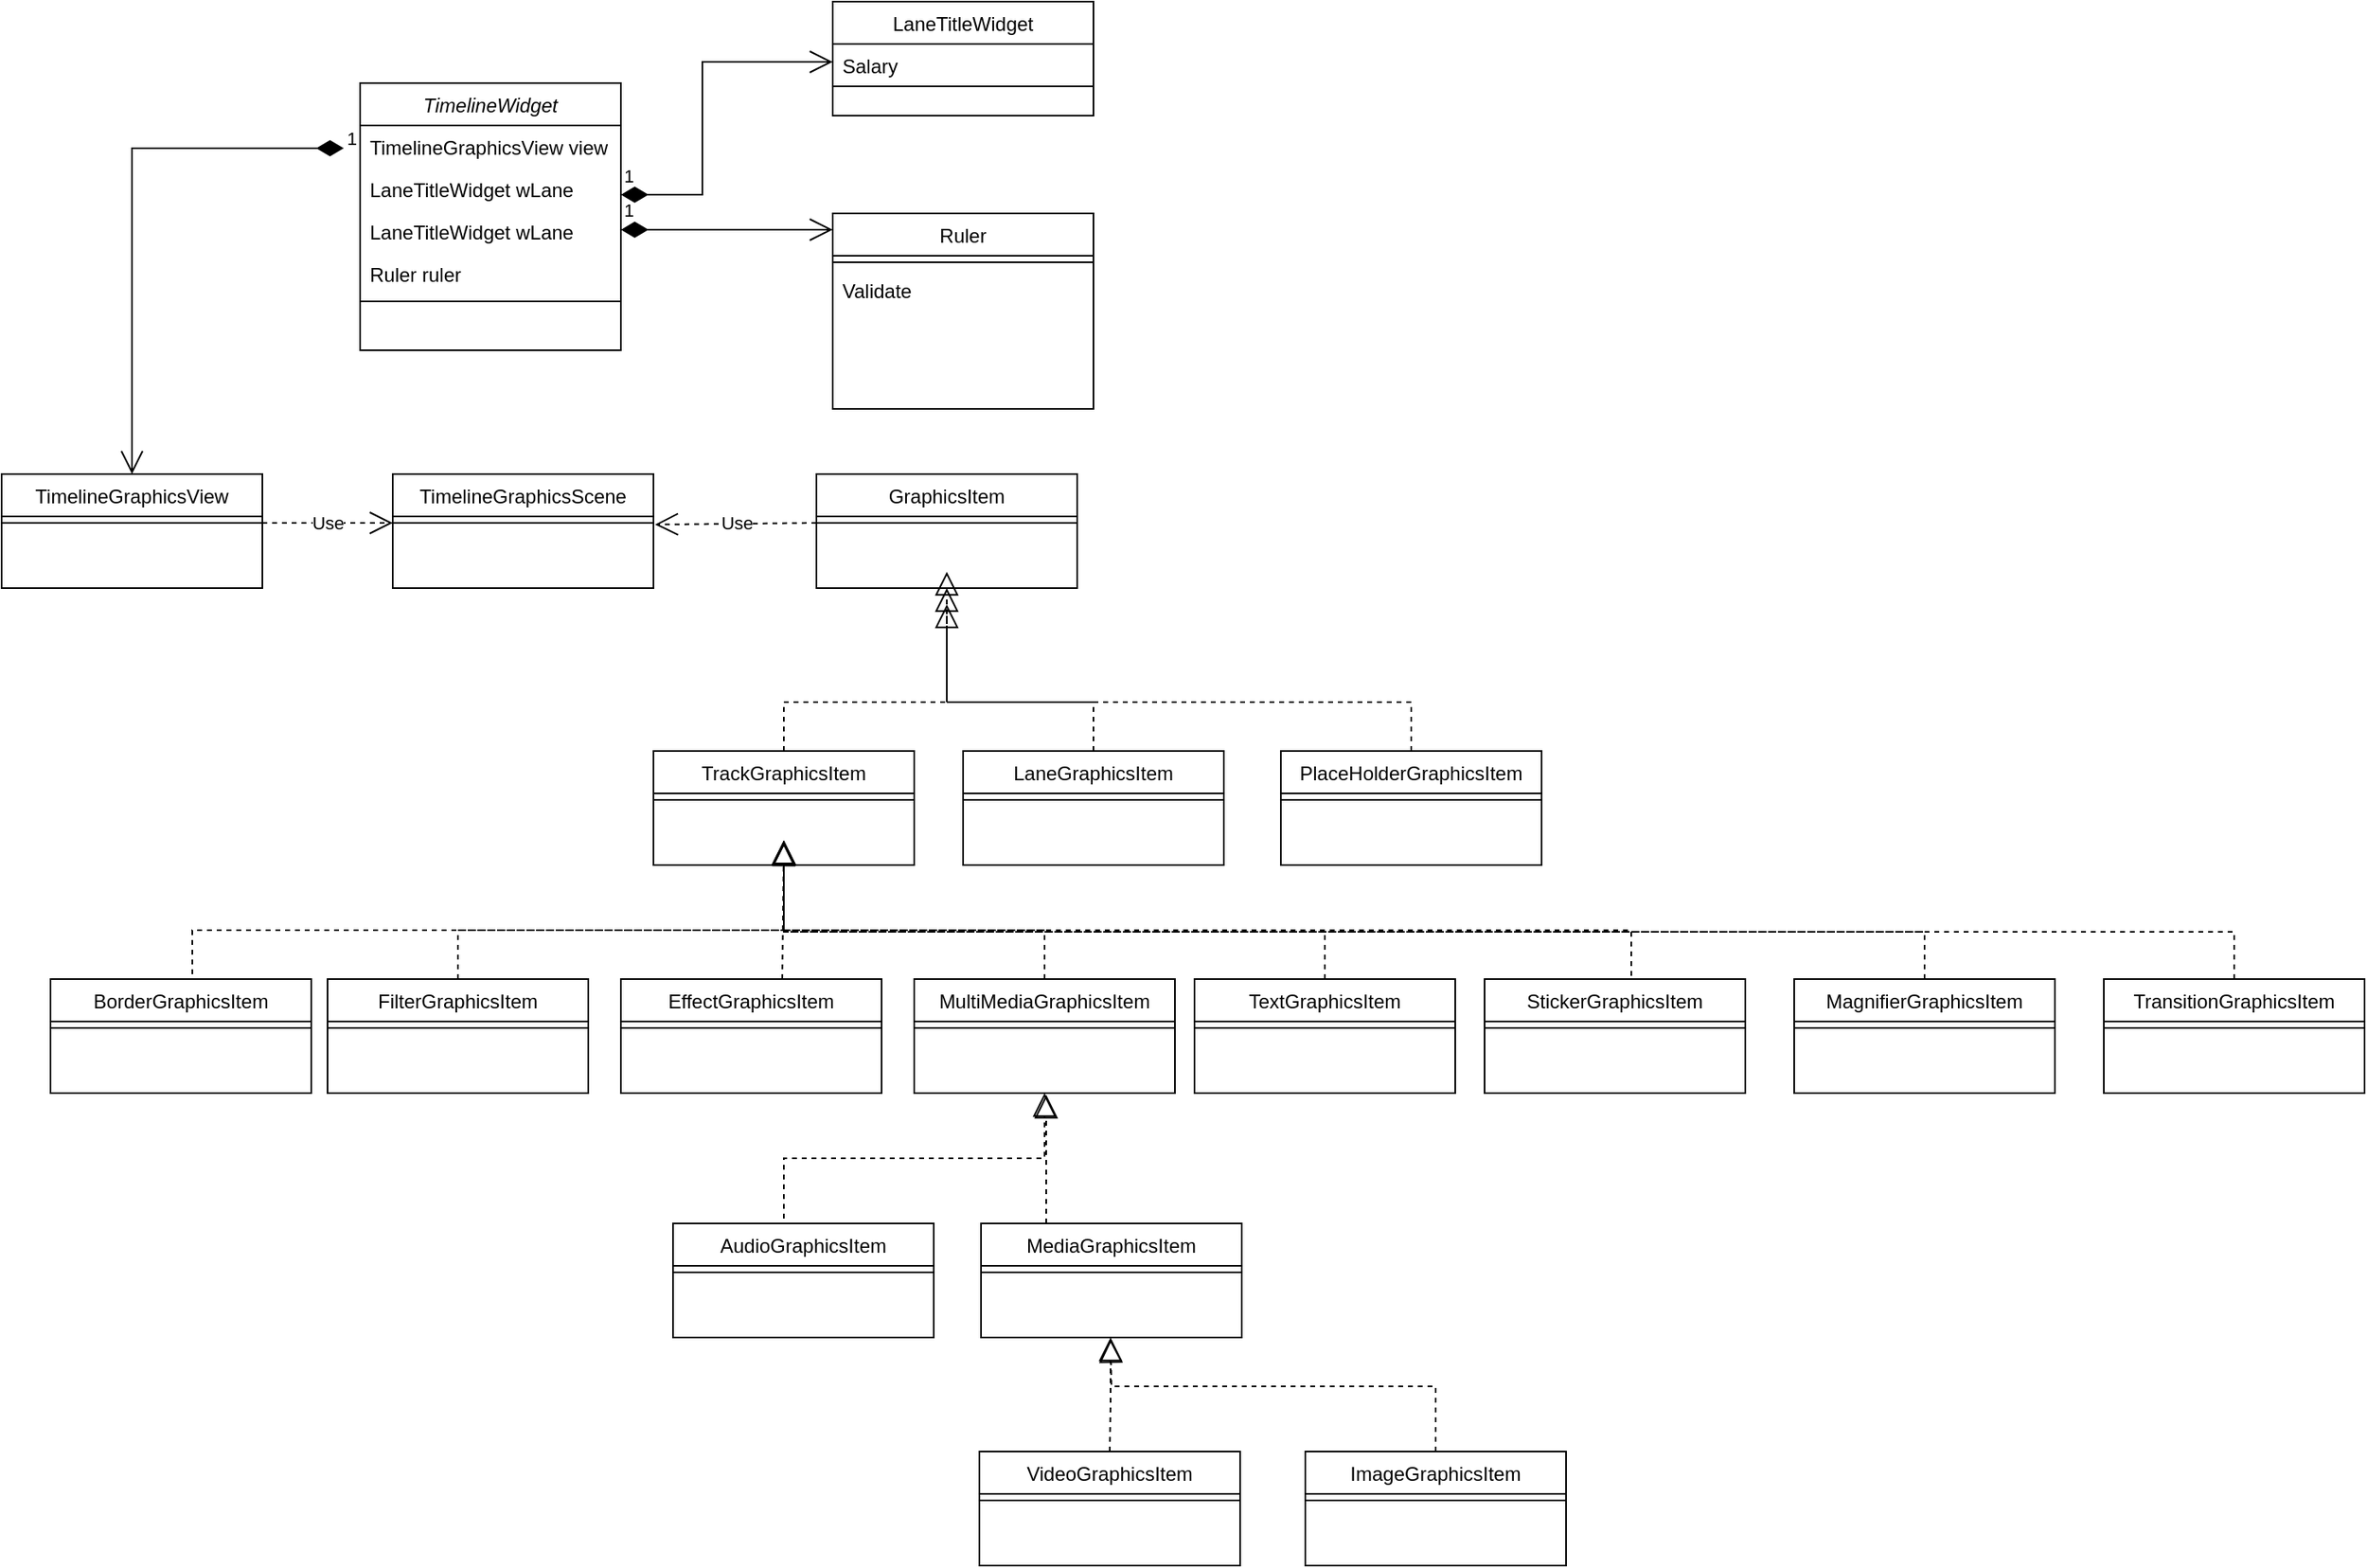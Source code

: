 <mxfile version="24.5.1" type="github">
  <diagram id="C5RBs43oDa-KdzZeNtuy" name="Page-1">
    <mxGraphModel dx="1122" dy="689" grid="1" gridSize="10" guides="1" tooltips="1" connect="1" arrows="1" fold="1" page="1" pageScale="1" pageWidth="827" pageHeight="1169" math="0" shadow="0">
      <root>
        <mxCell id="WIyWlLk6GJQsqaUBKTNV-0" />
        <mxCell id="WIyWlLk6GJQsqaUBKTNV-1" parent="WIyWlLk6GJQsqaUBKTNV-0" />
        <mxCell id="zkfFHV4jXpPFQw0GAbJ--0" value="TimelineWidget" style="swimlane;fontStyle=2;align=center;verticalAlign=top;childLayout=stackLayout;horizontal=1;startSize=26;horizontalStack=0;resizeParent=1;resizeLast=0;collapsible=1;marginBottom=0;rounded=0;shadow=0;strokeWidth=1;" parent="WIyWlLk6GJQsqaUBKTNV-1" vertex="1">
          <mxGeometry x="220" y="120" width="160" height="164" as="geometry">
            <mxRectangle x="230" y="140" width="160" height="26" as="alternateBounds" />
          </mxGeometry>
        </mxCell>
        <mxCell id="zkfFHV4jXpPFQw0GAbJ--1" value="TimelineGraphicsView view" style="text;align=left;verticalAlign=top;spacingLeft=4;spacingRight=4;overflow=hidden;rotatable=0;points=[[0,0.5],[1,0.5]];portConstraint=eastwest;" parent="zkfFHV4jXpPFQw0GAbJ--0" vertex="1">
          <mxGeometry y="26" width="160" height="26" as="geometry" />
        </mxCell>
        <mxCell id="5ambSwepVoEp9DkWQ67d-11" value="LaneTitleWidget wLane" style="text;align=left;verticalAlign=top;spacingLeft=4;spacingRight=4;overflow=hidden;rotatable=0;points=[[0,0.5],[1,0.5]];portConstraint=eastwest;rounded=0;shadow=0;html=0;" vertex="1" parent="zkfFHV4jXpPFQw0GAbJ--0">
          <mxGeometry y="52" width="160" height="26" as="geometry" />
        </mxCell>
        <mxCell id="zkfFHV4jXpPFQw0GAbJ--2" value="LaneTitleWidget wLane" style="text;align=left;verticalAlign=top;spacingLeft=4;spacingRight=4;overflow=hidden;rotatable=0;points=[[0,0.5],[1,0.5]];portConstraint=eastwest;rounded=0;shadow=0;html=0;" parent="zkfFHV4jXpPFQw0GAbJ--0" vertex="1">
          <mxGeometry y="78" width="160" height="26" as="geometry" />
        </mxCell>
        <mxCell id="zkfFHV4jXpPFQw0GAbJ--3" value="Ruler ruler" style="text;align=left;verticalAlign=top;spacingLeft=4;spacingRight=4;overflow=hidden;rotatable=0;points=[[0,0.5],[1,0.5]];portConstraint=eastwest;rounded=0;shadow=0;html=0;" parent="zkfFHV4jXpPFQw0GAbJ--0" vertex="1">
          <mxGeometry y="104" width="160" height="26" as="geometry" />
        </mxCell>
        <mxCell id="zkfFHV4jXpPFQw0GAbJ--4" value="" style="line;html=1;strokeWidth=1;align=left;verticalAlign=middle;spacingTop=-1;spacingLeft=3;spacingRight=3;rotatable=0;labelPosition=right;points=[];portConstraint=eastwest;" parent="zkfFHV4jXpPFQw0GAbJ--0" vertex="1">
          <mxGeometry y="130" width="160" height="8" as="geometry" />
        </mxCell>
        <mxCell id="zkfFHV4jXpPFQw0GAbJ--17" value="Ruler" style="swimlane;fontStyle=0;align=center;verticalAlign=top;childLayout=stackLayout;horizontal=1;startSize=26;horizontalStack=0;resizeParent=1;resizeLast=0;collapsible=1;marginBottom=0;rounded=0;shadow=0;strokeWidth=1;" parent="WIyWlLk6GJQsqaUBKTNV-1" vertex="1">
          <mxGeometry x="510" y="200" width="160" height="120" as="geometry">
            <mxRectangle x="550" y="140" width="160" height="26" as="alternateBounds" />
          </mxGeometry>
        </mxCell>
        <mxCell id="zkfFHV4jXpPFQw0GAbJ--23" value="" style="line;html=1;strokeWidth=1;align=left;verticalAlign=middle;spacingTop=-1;spacingLeft=3;spacingRight=3;rotatable=0;labelPosition=right;points=[];portConstraint=eastwest;" parent="zkfFHV4jXpPFQw0GAbJ--17" vertex="1">
          <mxGeometry y="26" width="160" height="8" as="geometry" />
        </mxCell>
        <mxCell id="zkfFHV4jXpPFQw0GAbJ--24" value="Validate" style="text;align=left;verticalAlign=top;spacingLeft=4;spacingRight=4;overflow=hidden;rotatable=0;points=[[0,0.5],[1,0.5]];portConstraint=eastwest;" parent="zkfFHV4jXpPFQw0GAbJ--17" vertex="1">
          <mxGeometry y="34" width="160" height="26" as="geometry" />
        </mxCell>
        <mxCell id="5ambSwepVoEp9DkWQ67d-1" value="1" style="endArrow=open;html=1;endSize=12;startArrow=diamondThin;startSize=14;startFill=1;edgeStyle=orthogonalEdgeStyle;align=left;verticalAlign=bottom;rounded=0;" edge="1" parent="WIyWlLk6GJQsqaUBKTNV-1">
          <mxGeometry x="-1" y="3" relative="1" as="geometry">
            <mxPoint x="380" y="210" as="sourcePoint" />
            <mxPoint x="510" y="210" as="targetPoint" />
          </mxGeometry>
        </mxCell>
        <mxCell id="5ambSwepVoEp9DkWQ67d-3" value="LaneTitleWidget" style="swimlane;fontStyle=0;align=center;verticalAlign=top;childLayout=stackLayout;horizontal=1;startSize=26;horizontalStack=0;resizeParent=1;resizeLast=0;collapsible=1;marginBottom=0;rounded=0;shadow=0;strokeWidth=1;" vertex="1" parent="WIyWlLk6GJQsqaUBKTNV-1">
          <mxGeometry x="510" y="70" width="160" height="70" as="geometry">
            <mxRectangle x="340" y="380" width="170" height="26" as="alternateBounds" />
          </mxGeometry>
        </mxCell>
        <mxCell id="5ambSwepVoEp9DkWQ67d-4" value="Salary" style="text;align=left;verticalAlign=top;spacingLeft=4;spacingRight=4;overflow=hidden;rotatable=0;points=[[0,0.5],[1,0.5]];portConstraint=eastwest;" vertex="1" parent="5ambSwepVoEp9DkWQ67d-3">
          <mxGeometry y="26" width="160" height="22" as="geometry" />
        </mxCell>
        <mxCell id="5ambSwepVoEp9DkWQ67d-5" value="" style="line;html=1;strokeWidth=1;align=left;verticalAlign=middle;spacingTop=-1;spacingLeft=3;spacingRight=3;rotatable=0;labelPosition=right;points=[];portConstraint=eastwest;" vertex="1" parent="5ambSwepVoEp9DkWQ67d-3">
          <mxGeometry y="48" width="160" height="8" as="geometry" />
        </mxCell>
        <mxCell id="5ambSwepVoEp9DkWQ67d-6" value="1" style="endArrow=open;html=1;endSize=12;startArrow=diamondThin;startSize=14;startFill=1;edgeStyle=orthogonalEdgeStyle;align=left;verticalAlign=bottom;rounded=0;entryX=0;entryY=0.5;entryDx=0;entryDy=0;" edge="1" parent="WIyWlLk6GJQsqaUBKTNV-1" target="5ambSwepVoEp9DkWQ67d-4">
          <mxGeometry x="-1" y="3" relative="1" as="geometry">
            <mxPoint x="380" y="188.5" as="sourcePoint" />
            <mxPoint x="540" y="188.5" as="targetPoint" />
            <Array as="points">
              <mxPoint x="430" y="189" />
              <mxPoint x="430" y="107" />
            </Array>
          </mxGeometry>
        </mxCell>
        <mxCell id="5ambSwepVoEp9DkWQ67d-7" value="TimelineGraphicsView" style="swimlane;fontStyle=0;align=center;verticalAlign=top;childLayout=stackLayout;horizontal=1;startSize=26;horizontalStack=0;resizeParent=1;resizeLast=0;collapsible=1;marginBottom=0;rounded=0;shadow=0;strokeWidth=1;" vertex="1" parent="WIyWlLk6GJQsqaUBKTNV-1">
          <mxGeometry y="360" width="160" height="70" as="geometry">
            <mxRectangle x="340" y="380" width="170" height="26" as="alternateBounds" />
          </mxGeometry>
        </mxCell>
        <mxCell id="5ambSwepVoEp9DkWQ67d-9" value="" style="line;html=1;strokeWidth=1;align=left;verticalAlign=middle;spacingTop=-1;spacingLeft=3;spacingRight=3;rotatable=0;labelPosition=right;points=[];portConstraint=eastwest;" vertex="1" parent="5ambSwepVoEp9DkWQ67d-7">
          <mxGeometry y="26" width="160" height="8" as="geometry" />
        </mxCell>
        <mxCell id="5ambSwepVoEp9DkWQ67d-10" value="1" style="endArrow=open;html=1;endSize=12;startArrow=diamondThin;startSize=14;startFill=1;edgeStyle=orthogonalEdgeStyle;align=left;verticalAlign=bottom;rounded=0;entryX=0.5;entryY=0;entryDx=0;entryDy=0;" edge="1" parent="WIyWlLk6GJQsqaUBKTNV-1" target="5ambSwepVoEp9DkWQ67d-7">
          <mxGeometry x="-1" y="3" relative="1" as="geometry">
            <mxPoint x="210" y="160" as="sourcePoint" />
            <mxPoint x="370" y="270" as="targetPoint" />
            <Array as="points">
              <mxPoint x="80" y="160" />
            </Array>
          </mxGeometry>
        </mxCell>
        <mxCell id="5ambSwepVoEp9DkWQ67d-12" value="TimelineGraphicsScene" style="swimlane;fontStyle=0;align=center;verticalAlign=top;childLayout=stackLayout;horizontal=1;startSize=26;horizontalStack=0;resizeParent=1;resizeLast=0;collapsible=1;marginBottom=0;rounded=0;shadow=0;strokeWidth=1;" vertex="1" parent="WIyWlLk6GJQsqaUBKTNV-1">
          <mxGeometry x="240" y="360" width="160" height="70" as="geometry">
            <mxRectangle x="340" y="380" width="170" height="26" as="alternateBounds" />
          </mxGeometry>
        </mxCell>
        <mxCell id="5ambSwepVoEp9DkWQ67d-14" value="" style="line;html=1;strokeWidth=1;align=left;verticalAlign=middle;spacingTop=-1;spacingLeft=3;spacingRight=3;rotatable=0;labelPosition=right;points=[];portConstraint=eastwest;" vertex="1" parent="5ambSwepVoEp9DkWQ67d-12">
          <mxGeometry y="26" width="160" height="8" as="geometry" />
        </mxCell>
        <mxCell id="5ambSwepVoEp9DkWQ67d-15" value="GraphicsItem" style="swimlane;fontStyle=0;align=center;verticalAlign=top;childLayout=stackLayout;horizontal=1;startSize=26;horizontalStack=0;resizeParent=1;resizeLast=0;collapsible=1;marginBottom=0;rounded=0;shadow=0;strokeWidth=1;" vertex="1" parent="WIyWlLk6GJQsqaUBKTNV-1">
          <mxGeometry x="500" y="360" width="160" height="70" as="geometry">
            <mxRectangle x="340" y="380" width="170" height="26" as="alternateBounds" />
          </mxGeometry>
        </mxCell>
        <mxCell id="5ambSwepVoEp9DkWQ67d-16" value="" style="line;html=1;strokeWidth=1;align=left;verticalAlign=middle;spacingTop=-1;spacingLeft=3;spacingRight=3;rotatable=0;labelPosition=right;points=[];portConstraint=eastwest;" vertex="1" parent="5ambSwepVoEp9DkWQ67d-15">
          <mxGeometry y="26" width="160" height="8" as="geometry" />
        </mxCell>
        <mxCell id="5ambSwepVoEp9DkWQ67d-17" value="TrackGraphicsItem" style="swimlane;fontStyle=0;align=center;verticalAlign=top;childLayout=stackLayout;horizontal=1;startSize=26;horizontalStack=0;resizeParent=1;resizeLast=0;collapsible=1;marginBottom=0;rounded=0;shadow=0;strokeWidth=1;" vertex="1" parent="WIyWlLk6GJQsqaUBKTNV-1">
          <mxGeometry x="400" y="530" width="160" height="70" as="geometry">
            <mxRectangle x="340" y="380" width="170" height="26" as="alternateBounds" />
          </mxGeometry>
        </mxCell>
        <mxCell id="5ambSwepVoEp9DkWQ67d-18" value="" style="line;html=1;strokeWidth=1;align=left;verticalAlign=middle;spacingTop=-1;spacingLeft=3;spacingRight=3;rotatable=0;labelPosition=right;points=[];portConstraint=eastwest;" vertex="1" parent="5ambSwepVoEp9DkWQ67d-17">
          <mxGeometry y="26" width="160" height="8" as="geometry" />
        </mxCell>
        <mxCell id="5ambSwepVoEp9DkWQ67d-19" value="LaneGraphicsItem" style="swimlane;fontStyle=0;align=center;verticalAlign=top;childLayout=stackLayout;horizontal=1;startSize=26;horizontalStack=0;resizeParent=1;resizeLast=0;collapsible=1;marginBottom=0;rounded=0;shadow=0;strokeWidth=1;" vertex="1" parent="WIyWlLk6GJQsqaUBKTNV-1">
          <mxGeometry x="590" y="530" width="160" height="70" as="geometry">
            <mxRectangle x="340" y="380" width="170" height="26" as="alternateBounds" />
          </mxGeometry>
        </mxCell>
        <mxCell id="5ambSwepVoEp9DkWQ67d-20" value="" style="line;html=1;strokeWidth=1;align=left;verticalAlign=middle;spacingTop=-1;spacingLeft=3;spacingRight=3;rotatable=0;labelPosition=right;points=[];portConstraint=eastwest;" vertex="1" parent="5ambSwepVoEp9DkWQ67d-19">
          <mxGeometry y="26" width="160" height="8" as="geometry" />
        </mxCell>
        <mxCell id="5ambSwepVoEp9DkWQ67d-21" value="" style="endArrow=block;dashed=1;endFill=0;endSize=12;html=1;rounded=0;entryX=0.5;entryY=1;entryDx=0;entryDy=0;exitX=0.5;exitY=0;exitDx=0;exitDy=0;" edge="1" parent="WIyWlLk6GJQsqaUBKTNV-1" source="5ambSwepVoEp9DkWQ67d-17" target="5ambSwepVoEp9DkWQ67d-15">
          <mxGeometry width="160" relative="1" as="geometry">
            <mxPoint x="470" y="510" as="sourcePoint" />
            <mxPoint x="480" y="450" as="targetPoint" />
            <Array as="points">
              <mxPoint x="480" y="500" />
              <mxPoint x="580" y="500" />
            </Array>
          </mxGeometry>
        </mxCell>
        <mxCell id="5ambSwepVoEp9DkWQ67d-22" value="" style="endArrow=block;dashed=1;endFill=0;endSize=12;html=1;rounded=0;exitX=0.5;exitY=0;exitDx=0;exitDy=0;" edge="1" parent="WIyWlLk6GJQsqaUBKTNV-1" source="5ambSwepVoEp9DkWQ67d-19">
          <mxGeometry width="160" relative="1" as="geometry">
            <mxPoint x="480" y="520" as="sourcePoint" />
            <mxPoint x="580" y="420" as="targetPoint" />
            <Array as="points">
              <mxPoint x="670" y="500" />
              <mxPoint x="580" y="500" />
            </Array>
          </mxGeometry>
        </mxCell>
        <mxCell id="5ambSwepVoEp9DkWQ67d-23" value="Use" style="endArrow=open;endSize=12;dashed=1;html=1;rounded=0;entryX=1.006;entryY=0.625;entryDx=0;entryDy=0;entryPerimeter=0;" edge="1" parent="WIyWlLk6GJQsqaUBKTNV-1" target="5ambSwepVoEp9DkWQ67d-14">
          <mxGeometry width="160" relative="1" as="geometry">
            <mxPoint x="500" y="390" as="sourcePoint" />
            <mxPoint x="500" y="390" as="targetPoint" />
          </mxGeometry>
        </mxCell>
        <mxCell id="5ambSwepVoEp9DkWQ67d-24" value="MultiMediaGraphicsItem" style="swimlane;fontStyle=0;align=center;verticalAlign=top;childLayout=stackLayout;horizontal=1;startSize=26;horizontalStack=0;resizeParent=1;resizeLast=0;collapsible=1;marginBottom=0;rounded=0;shadow=0;strokeWidth=1;" vertex="1" parent="WIyWlLk6GJQsqaUBKTNV-1">
          <mxGeometry x="560" y="670" width="160" height="70" as="geometry">
            <mxRectangle x="340" y="380" width="170" height="26" as="alternateBounds" />
          </mxGeometry>
        </mxCell>
        <mxCell id="5ambSwepVoEp9DkWQ67d-25" value="" style="line;html=1;strokeWidth=1;align=left;verticalAlign=middle;spacingTop=-1;spacingLeft=3;spacingRight=3;rotatable=0;labelPosition=right;points=[];portConstraint=eastwest;" vertex="1" parent="5ambSwepVoEp9DkWQ67d-24">
          <mxGeometry y="26" width="160" height="8" as="geometry" />
        </mxCell>
        <mxCell id="5ambSwepVoEp9DkWQ67d-26" value="EffectGraphicsItem" style="swimlane;fontStyle=0;align=center;verticalAlign=top;childLayout=stackLayout;horizontal=1;startSize=26;horizontalStack=0;resizeParent=1;resizeLast=0;collapsible=1;marginBottom=0;rounded=0;shadow=0;strokeWidth=1;" vertex="1" parent="WIyWlLk6GJQsqaUBKTNV-1">
          <mxGeometry x="380" y="670" width="160" height="70" as="geometry">
            <mxRectangle x="340" y="380" width="170" height="26" as="alternateBounds" />
          </mxGeometry>
        </mxCell>
        <mxCell id="5ambSwepVoEp9DkWQ67d-27" value="" style="line;html=1;strokeWidth=1;align=left;verticalAlign=middle;spacingTop=-1;spacingLeft=3;spacingRight=3;rotatable=0;labelPosition=right;points=[];portConstraint=eastwest;" vertex="1" parent="5ambSwepVoEp9DkWQ67d-26">
          <mxGeometry y="26" width="160" height="8" as="geometry" />
        </mxCell>
        <mxCell id="5ambSwepVoEp9DkWQ67d-28" value="FilterGraphicsItem" style="swimlane;fontStyle=0;align=center;verticalAlign=top;childLayout=stackLayout;horizontal=1;startSize=26;horizontalStack=0;resizeParent=1;resizeLast=0;collapsible=1;marginBottom=0;rounded=0;shadow=0;strokeWidth=1;" vertex="1" parent="WIyWlLk6GJQsqaUBKTNV-1">
          <mxGeometry x="200" y="670" width="160" height="70" as="geometry">
            <mxRectangle x="340" y="380" width="170" height="26" as="alternateBounds" />
          </mxGeometry>
        </mxCell>
        <mxCell id="5ambSwepVoEp9DkWQ67d-29" value="" style="line;html=1;strokeWidth=1;align=left;verticalAlign=middle;spacingTop=-1;spacingLeft=3;spacingRight=3;rotatable=0;labelPosition=right;points=[];portConstraint=eastwest;" vertex="1" parent="5ambSwepVoEp9DkWQ67d-28">
          <mxGeometry y="26" width="160" height="8" as="geometry" />
        </mxCell>
        <mxCell id="5ambSwepVoEp9DkWQ67d-30" value="BorderGraphicsItem" style="swimlane;fontStyle=0;align=center;verticalAlign=top;childLayout=stackLayout;horizontal=1;startSize=26;horizontalStack=0;resizeParent=1;resizeLast=0;collapsible=1;marginBottom=0;rounded=0;shadow=0;strokeWidth=1;" vertex="1" parent="WIyWlLk6GJQsqaUBKTNV-1">
          <mxGeometry x="30" y="670" width="160" height="70" as="geometry">
            <mxRectangle x="340" y="380" width="170" height="26" as="alternateBounds" />
          </mxGeometry>
        </mxCell>
        <mxCell id="5ambSwepVoEp9DkWQ67d-31" value="" style="line;html=1;strokeWidth=1;align=left;verticalAlign=middle;spacingTop=-1;spacingLeft=3;spacingRight=3;rotatable=0;labelPosition=right;points=[];portConstraint=eastwest;" vertex="1" parent="5ambSwepVoEp9DkWQ67d-30">
          <mxGeometry y="26" width="160" height="8" as="geometry" />
        </mxCell>
        <mxCell id="5ambSwepVoEp9DkWQ67d-32" value="TextGraphicsItem" style="swimlane;fontStyle=0;align=center;verticalAlign=top;childLayout=stackLayout;horizontal=1;startSize=26;horizontalStack=0;resizeParent=1;resizeLast=0;collapsible=1;marginBottom=0;rounded=0;shadow=0;strokeWidth=1;" vertex="1" parent="WIyWlLk6GJQsqaUBKTNV-1">
          <mxGeometry x="732" y="670" width="160" height="70" as="geometry">
            <mxRectangle x="340" y="380" width="170" height="26" as="alternateBounds" />
          </mxGeometry>
        </mxCell>
        <mxCell id="5ambSwepVoEp9DkWQ67d-33" value="" style="line;html=1;strokeWidth=1;align=left;verticalAlign=middle;spacingTop=-1;spacingLeft=3;spacingRight=3;rotatable=0;labelPosition=right;points=[];portConstraint=eastwest;" vertex="1" parent="5ambSwepVoEp9DkWQ67d-32">
          <mxGeometry y="26" width="160" height="8" as="geometry" />
        </mxCell>
        <mxCell id="5ambSwepVoEp9DkWQ67d-34" value="StickerGraphicsItem" style="swimlane;fontStyle=0;align=center;verticalAlign=top;childLayout=stackLayout;horizontal=1;startSize=26;horizontalStack=0;resizeParent=1;resizeLast=0;collapsible=1;marginBottom=0;rounded=0;shadow=0;strokeWidth=1;" vertex="1" parent="WIyWlLk6GJQsqaUBKTNV-1">
          <mxGeometry x="910" y="670" width="160" height="70" as="geometry">
            <mxRectangle x="340" y="380" width="170" height="26" as="alternateBounds" />
          </mxGeometry>
        </mxCell>
        <mxCell id="5ambSwepVoEp9DkWQ67d-35" value="" style="line;html=1;strokeWidth=1;align=left;verticalAlign=middle;spacingTop=-1;spacingLeft=3;spacingRight=3;rotatable=0;labelPosition=right;points=[];portConstraint=eastwest;" vertex="1" parent="5ambSwepVoEp9DkWQ67d-34">
          <mxGeometry y="26" width="160" height="8" as="geometry" />
        </mxCell>
        <mxCell id="5ambSwepVoEp9DkWQ67d-36" value="AudioGraphicsItem" style="swimlane;fontStyle=0;align=center;verticalAlign=top;childLayout=stackLayout;horizontal=1;startSize=26;horizontalStack=0;resizeParent=1;resizeLast=0;collapsible=1;marginBottom=0;rounded=0;shadow=0;strokeWidth=1;" vertex="1" parent="WIyWlLk6GJQsqaUBKTNV-1">
          <mxGeometry x="412" y="820" width="160" height="70" as="geometry">
            <mxRectangle x="340" y="380" width="170" height="26" as="alternateBounds" />
          </mxGeometry>
        </mxCell>
        <mxCell id="5ambSwepVoEp9DkWQ67d-37" value="" style="line;html=1;strokeWidth=1;align=left;verticalAlign=middle;spacingTop=-1;spacingLeft=3;spacingRight=3;rotatable=0;labelPosition=right;points=[];portConstraint=eastwest;" vertex="1" parent="5ambSwepVoEp9DkWQ67d-36">
          <mxGeometry y="26" width="160" height="8" as="geometry" />
        </mxCell>
        <mxCell id="5ambSwepVoEp9DkWQ67d-38" value="MediaGraphicsItem" style="swimlane;fontStyle=0;align=center;verticalAlign=top;childLayout=stackLayout;horizontal=1;startSize=26;horizontalStack=0;resizeParent=1;resizeLast=0;collapsible=1;marginBottom=0;rounded=0;shadow=0;strokeWidth=1;" vertex="1" parent="WIyWlLk6GJQsqaUBKTNV-1">
          <mxGeometry x="601" y="820" width="160" height="70" as="geometry">
            <mxRectangle x="340" y="380" width="170" height="26" as="alternateBounds" />
          </mxGeometry>
        </mxCell>
        <mxCell id="5ambSwepVoEp9DkWQ67d-39" value="" style="line;html=1;strokeWidth=1;align=left;verticalAlign=middle;spacingTop=-1;spacingLeft=3;spacingRight=3;rotatable=0;labelPosition=right;points=[];portConstraint=eastwest;" vertex="1" parent="5ambSwepVoEp9DkWQ67d-38">
          <mxGeometry y="26" width="160" height="8" as="geometry" />
        </mxCell>
        <mxCell id="5ambSwepVoEp9DkWQ67d-40" value="VideoGraphicsItem" style="swimlane;fontStyle=0;align=center;verticalAlign=top;childLayout=stackLayout;horizontal=1;startSize=26;horizontalStack=0;resizeParent=1;resizeLast=0;collapsible=1;marginBottom=0;rounded=0;shadow=0;strokeWidth=1;" vertex="1" parent="WIyWlLk6GJQsqaUBKTNV-1">
          <mxGeometry x="600" y="960" width="160" height="70" as="geometry">
            <mxRectangle x="340" y="380" width="170" height="26" as="alternateBounds" />
          </mxGeometry>
        </mxCell>
        <mxCell id="5ambSwepVoEp9DkWQ67d-41" value="" style="line;html=1;strokeWidth=1;align=left;verticalAlign=middle;spacingTop=-1;spacingLeft=3;spacingRight=3;rotatable=0;labelPosition=right;points=[];portConstraint=eastwest;" vertex="1" parent="5ambSwepVoEp9DkWQ67d-40">
          <mxGeometry y="26" width="160" height="8" as="geometry" />
        </mxCell>
        <mxCell id="5ambSwepVoEp9DkWQ67d-42" value="ImageGraphicsItem" style="swimlane;fontStyle=0;align=center;verticalAlign=top;childLayout=stackLayout;horizontal=1;startSize=26;horizontalStack=0;resizeParent=1;resizeLast=0;collapsible=1;marginBottom=0;rounded=0;shadow=0;strokeWidth=1;" vertex="1" parent="WIyWlLk6GJQsqaUBKTNV-1">
          <mxGeometry x="800" y="960" width="160" height="70" as="geometry">
            <mxRectangle x="340" y="380" width="170" height="26" as="alternateBounds" />
          </mxGeometry>
        </mxCell>
        <mxCell id="5ambSwepVoEp9DkWQ67d-43" value="" style="line;html=1;strokeWidth=1;align=left;verticalAlign=middle;spacingTop=-1;spacingLeft=3;spacingRight=3;rotatable=0;labelPosition=right;points=[];portConstraint=eastwest;" vertex="1" parent="5ambSwepVoEp9DkWQ67d-42">
          <mxGeometry y="26" width="160" height="8" as="geometry" />
        </mxCell>
        <mxCell id="5ambSwepVoEp9DkWQ67d-44" value="" style="endArrow=block;dashed=1;endFill=0;endSize=12;html=1;rounded=0;exitX=0.5;exitY=0;exitDx=0;exitDy=0;" edge="1" parent="WIyWlLk6GJQsqaUBKTNV-1" source="5ambSwepVoEp9DkWQ67d-24">
          <mxGeometry width="160" relative="1" as="geometry">
            <mxPoint x="570" y="630" as="sourcePoint" />
            <mxPoint x="480" y="585" as="targetPoint" />
            <Array as="points">
              <mxPoint x="640" y="640" />
              <mxPoint x="480" y="640" />
            </Array>
          </mxGeometry>
        </mxCell>
        <mxCell id="5ambSwepVoEp9DkWQ67d-45" value="" style="endArrow=block;dashed=1;endFill=0;endSize=12;html=1;rounded=0;exitX=0.5;exitY=0;exitDx=0;exitDy=0;" edge="1" parent="WIyWlLk6GJQsqaUBKTNV-1" source="5ambSwepVoEp9DkWQ67d-32">
          <mxGeometry width="160" relative="1" as="geometry">
            <mxPoint x="640" y="670" as="sourcePoint" />
            <mxPoint x="480" y="585" as="targetPoint" />
            <Array as="points">
              <mxPoint x="812" y="640" />
              <mxPoint x="480" y="640" />
            </Array>
          </mxGeometry>
        </mxCell>
        <mxCell id="5ambSwepVoEp9DkWQ67d-46" value="" style="endArrow=block;dashed=1;endFill=0;endSize=12;html=1;rounded=0;exitX=0.563;exitY=-0.029;exitDx=0;exitDy=0;exitPerimeter=0;" edge="1" parent="WIyWlLk6GJQsqaUBKTNV-1" source="5ambSwepVoEp9DkWQ67d-34">
          <mxGeometry width="160" relative="1" as="geometry">
            <mxPoint x="1000" y="660" as="sourcePoint" />
            <mxPoint x="480" y="585" as="targetPoint" />
            <Array as="points">
              <mxPoint x="1000" y="640" />
              <mxPoint x="480" y="640" />
            </Array>
          </mxGeometry>
        </mxCell>
        <mxCell id="5ambSwepVoEp9DkWQ67d-47" value="" style="endArrow=block;dashed=1;endFill=0;endSize=12;html=1;rounded=0;entryX=0.5;entryY=1;entryDx=0;entryDy=0;exitX=0.5;exitY=0;exitDx=0;exitDy=0;" edge="1" parent="WIyWlLk6GJQsqaUBKTNV-1" source="5ambSwepVoEp9DkWQ67d-28">
          <mxGeometry width="160" relative="1" as="geometry">
            <mxPoint x="370" y="625" as="sourcePoint" />
            <mxPoint x="480" y="585" as="targetPoint" />
            <Array as="points">
              <mxPoint x="280" y="640" />
              <mxPoint x="480" y="640" />
            </Array>
          </mxGeometry>
        </mxCell>
        <mxCell id="5ambSwepVoEp9DkWQ67d-48" value="" style="endArrow=block;dashed=1;endFill=0;endSize=12;html=1;rounded=0;entryX=0.5;entryY=1;entryDx=0;entryDy=0;exitX=0.544;exitY=-0.043;exitDx=0;exitDy=0;exitPerimeter=0;" edge="1" parent="WIyWlLk6GJQsqaUBKTNV-1" source="5ambSwepVoEp9DkWQ67d-30">
          <mxGeometry width="160" relative="1" as="geometry">
            <mxPoint x="280" y="670" as="sourcePoint" />
            <mxPoint x="480" y="585" as="targetPoint" />
            <Array as="points">
              <mxPoint x="117" y="640" />
              <mxPoint x="480" y="640" />
            </Array>
          </mxGeometry>
        </mxCell>
        <mxCell id="5ambSwepVoEp9DkWQ67d-49" value="" style="endArrow=block;dashed=1;endFill=0;endSize=12;html=1;rounded=0;exitX=0.619;exitY=0;exitDx=0;exitDy=0;exitPerimeter=0;" edge="1" parent="WIyWlLk6GJQsqaUBKTNV-1" source="5ambSwepVoEp9DkWQ67d-26">
          <mxGeometry width="160" relative="1" as="geometry">
            <mxPoint x="479.04" y="661.03" as="sourcePoint" />
            <mxPoint x="480" y="586" as="targetPoint" />
          </mxGeometry>
        </mxCell>
        <mxCell id="5ambSwepVoEp9DkWQ67d-50" value="" style="endArrow=block;dashed=1;endFill=0;endSize=12;html=1;rounded=0;exitX=0.425;exitY=-0.043;exitDx=0;exitDy=0;exitPerimeter=0;entryX=0.5;entryY=1;entryDx=0;entryDy=0;" edge="1" parent="WIyWlLk6GJQsqaUBKTNV-1" source="5ambSwepVoEp9DkWQ67d-36" target="5ambSwepVoEp9DkWQ67d-24">
          <mxGeometry width="160" relative="1" as="geometry">
            <mxPoint x="410" y="720" as="sourcePoint" />
            <mxPoint x="570" y="720" as="targetPoint" />
            <Array as="points">
              <mxPoint x="480" y="780" />
              <mxPoint x="640" y="780" />
            </Array>
          </mxGeometry>
        </mxCell>
        <mxCell id="5ambSwepVoEp9DkWQ67d-51" value="" style="endArrow=block;dashed=1;endFill=0;endSize=12;html=1;rounded=0;exitX=0.25;exitY=0;exitDx=0;exitDy=0;entryX=0.5;entryY=1;entryDx=0;entryDy=0;" edge="1" parent="WIyWlLk6GJQsqaUBKTNV-1" source="5ambSwepVoEp9DkWQ67d-38">
          <mxGeometry width="160" relative="1" as="geometry">
            <mxPoint x="483" y="818" as="sourcePoint" />
            <mxPoint x="641" y="741" as="targetPoint" />
            <Array as="points">
              <mxPoint x="641" y="781" />
            </Array>
          </mxGeometry>
        </mxCell>
        <mxCell id="5ambSwepVoEp9DkWQ67d-52" value="" style="endArrow=block;dashed=1;endFill=0;endSize=12;html=1;rounded=0;entryX=0.5;entryY=1;entryDx=0;entryDy=0;exitX=0.5;exitY=0;exitDx=0;exitDy=0;" edge="1" parent="WIyWlLk6GJQsqaUBKTNV-1" source="5ambSwepVoEp9DkWQ67d-40">
          <mxGeometry width="160" relative="1" as="geometry">
            <mxPoint x="681" y="950" as="sourcePoint" />
            <mxPoint x="680.5" y="890" as="targetPoint" />
            <Array as="points">
              <mxPoint x="680.5" y="930" />
            </Array>
          </mxGeometry>
        </mxCell>
        <mxCell id="5ambSwepVoEp9DkWQ67d-53" value="" style="endArrow=block;dashed=1;endFill=0;endSize=12;html=1;rounded=0;entryX=0.5;entryY=1;entryDx=0;entryDy=0;exitX=0.5;exitY=0;exitDx=0;exitDy=0;" edge="1" parent="WIyWlLk6GJQsqaUBKTNV-1" source="5ambSwepVoEp9DkWQ67d-42">
          <mxGeometry width="160" relative="1" as="geometry">
            <mxPoint x="680" y="961" as="sourcePoint" />
            <mxPoint x="680.5" y="891" as="targetPoint" />
            <Array as="points">
              <mxPoint x="880" y="920" />
              <mxPoint x="681" y="920" />
            </Array>
          </mxGeometry>
        </mxCell>
        <mxCell id="5ambSwepVoEp9DkWQ67d-54" value="MagnifierGraphicsItem" style="swimlane;fontStyle=0;align=center;verticalAlign=top;childLayout=stackLayout;horizontal=1;startSize=26;horizontalStack=0;resizeParent=1;resizeLast=0;collapsible=1;marginBottom=0;rounded=0;shadow=0;strokeWidth=1;" vertex="1" parent="WIyWlLk6GJQsqaUBKTNV-1">
          <mxGeometry x="1100" y="670" width="160" height="70" as="geometry">
            <mxRectangle x="340" y="380" width="170" height="26" as="alternateBounds" />
          </mxGeometry>
        </mxCell>
        <mxCell id="5ambSwepVoEp9DkWQ67d-55" value="" style="line;html=1;strokeWidth=1;align=left;verticalAlign=middle;spacingTop=-1;spacingLeft=3;spacingRight=3;rotatable=0;labelPosition=right;points=[];portConstraint=eastwest;" vertex="1" parent="5ambSwepVoEp9DkWQ67d-54">
          <mxGeometry y="26" width="160" height="8" as="geometry" />
        </mxCell>
        <mxCell id="5ambSwepVoEp9DkWQ67d-56" value="" style="endArrow=block;dashed=1;endFill=0;endSize=12;html=1;rounded=0;exitX=0.5;exitY=0;exitDx=0;exitDy=0;" edge="1" parent="WIyWlLk6GJQsqaUBKTNV-1" source="5ambSwepVoEp9DkWQ67d-54">
          <mxGeometry width="160" relative="1" as="geometry">
            <mxPoint x="1000" y="669" as="sourcePoint" />
            <mxPoint x="480" y="586" as="targetPoint" />
            <Array as="points">
              <mxPoint x="1180" y="641" />
              <mxPoint x="480" y="641" />
            </Array>
          </mxGeometry>
        </mxCell>
        <mxCell id="5ambSwepVoEp9DkWQ67d-57" value="PlaceHolderGraphicsItem" style="swimlane;fontStyle=0;align=center;verticalAlign=top;childLayout=stackLayout;horizontal=1;startSize=26;horizontalStack=0;resizeParent=1;resizeLast=0;collapsible=1;marginBottom=0;rounded=0;shadow=0;strokeWidth=1;" vertex="1" parent="WIyWlLk6GJQsqaUBKTNV-1">
          <mxGeometry x="785" y="530" width="160" height="70" as="geometry">
            <mxRectangle x="340" y="380" width="170" height="26" as="alternateBounds" />
          </mxGeometry>
        </mxCell>
        <mxCell id="5ambSwepVoEp9DkWQ67d-58" value="" style="line;html=1;strokeWidth=1;align=left;verticalAlign=middle;spacingTop=-1;spacingLeft=3;spacingRight=3;rotatable=0;labelPosition=right;points=[];portConstraint=eastwest;" vertex="1" parent="5ambSwepVoEp9DkWQ67d-57">
          <mxGeometry y="26" width="160" height="8" as="geometry" />
        </mxCell>
        <mxCell id="5ambSwepVoEp9DkWQ67d-59" value="" style="endArrow=block;dashed=1;endFill=0;endSize=12;html=1;rounded=0;exitX=0.5;exitY=0;exitDx=0;exitDy=0;" edge="1" parent="WIyWlLk6GJQsqaUBKTNV-1" source="5ambSwepVoEp9DkWQ67d-57">
          <mxGeometry width="160" relative="1" as="geometry">
            <mxPoint x="680" y="540" as="sourcePoint" />
            <mxPoint x="580" y="440" as="targetPoint" />
            <Array as="points">
              <mxPoint x="865" y="500" />
              <mxPoint x="580" y="500" />
            </Array>
          </mxGeometry>
        </mxCell>
        <mxCell id="5ambSwepVoEp9DkWQ67d-60" value="TransitionGraphicsItem" style="swimlane;fontStyle=0;align=center;verticalAlign=top;childLayout=stackLayout;horizontal=1;startSize=26;horizontalStack=0;resizeParent=1;resizeLast=0;collapsible=1;marginBottom=0;rounded=0;shadow=0;strokeWidth=1;" vertex="1" parent="WIyWlLk6GJQsqaUBKTNV-1">
          <mxGeometry x="1290" y="670" width="160" height="70" as="geometry">
            <mxRectangle x="340" y="380" width="170" height="26" as="alternateBounds" />
          </mxGeometry>
        </mxCell>
        <mxCell id="5ambSwepVoEp9DkWQ67d-61" value="" style="line;html=1;strokeWidth=1;align=left;verticalAlign=middle;spacingTop=-1;spacingLeft=3;spacingRight=3;rotatable=0;labelPosition=right;points=[];portConstraint=eastwest;" vertex="1" parent="5ambSwepVoEp9DkWQ67d-60">
          <mxGeometry y="26" width="160" height="8" as="geometry" />
        </mxCell>
        <mxCell id="5ambSwepVoEp9DkWQ67d-62" value="" style="endArrow=block;dashed=1;endFill=0;endSize=12;html=1;rounded=0;exitX=0.5;exitY=0;exitDx=0;exitDy=0;" edge="1" parent="WIyWlLk6GJQsqaUBKTNV-1" source="5ambSwepVoEp9DkWQ67d-60">
          <mxGeometry width="160" relative="1" as="geometry">
            <mxPoint x="1180" y="670" as="sourcePoint" />
            <mxPoint x="480" y="586" as="targetPoint" />
            <Array as="points">
              <mxPoint x="1370" y="641" />
              <mxPoint x="480" y="641" />
            </Array>
          </mxGeometry>
        </mxCell>
        <mxCell id="5ambSwepVoEp9DkWQ67d-63" value="Use" style="endArrow=open;endSize=12;dashed=1;html=1;rounded=0;" edge="1" parent="WIyWlLk6GJQsqaUBKTNV-1">
          <mxGeometry width="160" relative="1" as="geometry">
            <mxPoint x="160" y="390" as="sourcePoint" />
            <mxPoint x="240" y="390" as="targetPoint" />
          </mxGeometry>
        </mxCell>
      </root>
    </mxGraphModel>
  </diagram>
</mxfile>
